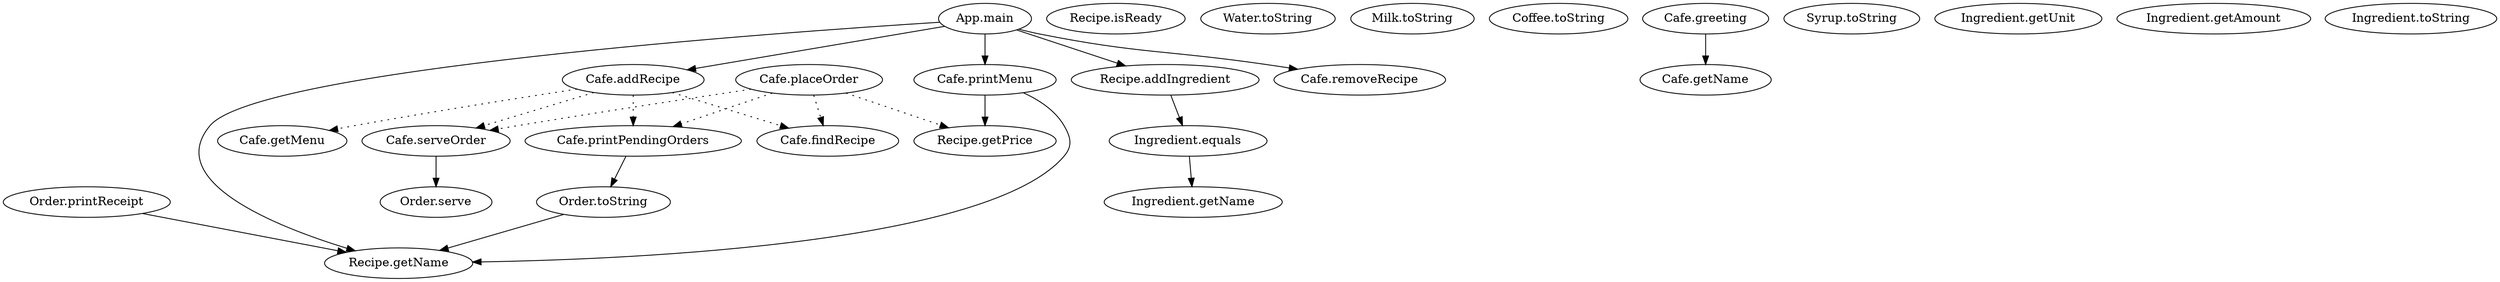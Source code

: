 digraph Cafe {
"Recipe.addIngredient" [label="Recipe.addIngredient"];
"Recipe.addIngredient" -> "Ingredient.equals";
"Ingredient.equals" [label="Ingredient.equals"];
"Ingredient.equals" -> "Ingredient.getName";
"Recipe.getName" [label="Recipe.getName"];
"Recipe.getPrice" [label="Recipe.getPrice"];
"Recipe.isReady" [label="Recipe.isReady"];
"Water.toString" [label="Water.toString"];
"Milk.toString" [label="Milk.toString"];
"Coffee.toString" [label="Coffee.toString"];
"Cafe.greeting" [label="Cafe.greeting"];
"Cafe.greeting" -> "Cafe.getName";
"Cafe.getName" [label="Cafe.getName"];
"Cafe.addRecipe" [label="Cafe.addRecipe"];
"Cafe.addRecipe" -> "Cafe.getMenu"[style="dotted"];
"Cafe.addRecipe" -> "Cafe.findRecipe"[style="dotted"];
"Cafe.addRecipe" -> "Cafe.printPendingOrders"[style="dotted"];
"Cafe.addRecipe" -> "Cafe.serveOrder"[style="dotted"];
"Cafe.removeRecipe" [label="Cafe.removeRecipe"];
"Cafe.getMenu" [label="Cafe.getMenu"];
"Cafe.printPendingOrders" [label="Cafe.printPendingOrders"];
"Cafe.printPendingOrders" -> "Order.toString";
"Order.toString" [label="Order.toString"];
"Order.toString" -> "Recipe.getName";
"Cafe.printMenu" [label="Cafe.printMenu"];
"Cafe.printMenu" -> "Recipe.getName";
"Cafe.printMenu" -> "Recipe.getPrice";
"Cafe.placeOrder" [label="Cafe.placeOrder"];
"Cafe.placeOrder" -> "Cafe.findRecipe"[style="dotted"];
"Cafe.placeOrder" -> "Recipe.getPrice"[style="dotted"];
"Cafe.placeOrder" -> "Cafe.printPendingOrders"[style="dotted"];
"Cafe.placeOrder" -> "Cafe.serveOrder"[style="dotted"];
"Cafe.findRecipe" [label="Cafe.findRecipe"];
"Cafe.serveOrder" [label="Cafe.serveOrder"];
"Cafe.serveOrder" -> "Order.serve";
"Order.serve" [label="Order.serve"];
"Syrup.toString" [label="Syrup.toString"];
"App.main" [label="App.main"];
"App.main" -> "Recipe.addIngredient";
"App.main" -> "Cafe.addRecipe";
"App.main" -> "Cafe.removeRecipe";
"App.main" -> "Recipe.getName";
"App.main" -> "Cafe.printMenu";
"Order.printReceipt" [label="Order.printReceipt"];
"Order.printReceipt" -> "Recipe.getName";
"Ingredient.getName" [label="Ingredient.getName"];
"Ingredient.getUnit" [label="Ingredient.getUnit"];
"Ingredient.getAmount" [label="Ingredient.getAmount"];
"Ingredient.toString" [label="Ingredient.toString"];
}

